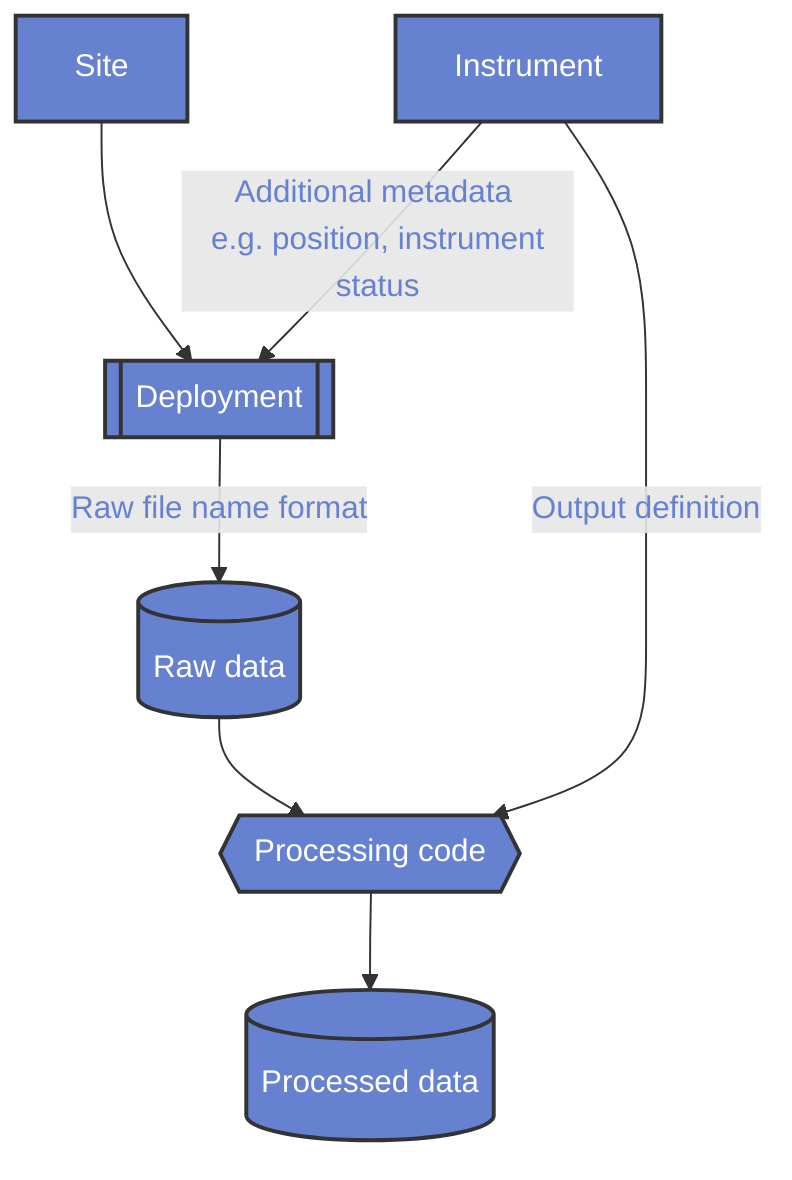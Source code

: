 graph TD

  classDef default fill:#6681d0,color:#ffff,stroke:#333,stroke-width:2px;
  
  linkStyle default color:#6681d0
  
  site[Site]

  inst[Instrument]

  deployment[[Deployment]]

  raw_data[(Raw data)]

  processing_script{{"Processing code"}}

  processed_data[(Processed data)]

  site --> deployment

  inst -->|"Additional metadata <br/> e.g. position, instrument status"| deployment

  deployment -->|Raw file name format| raw_data
	
  raw_data --> processing_script
  
  inst -->|Output definition| processing_script
  
  processing_script --> processed_data